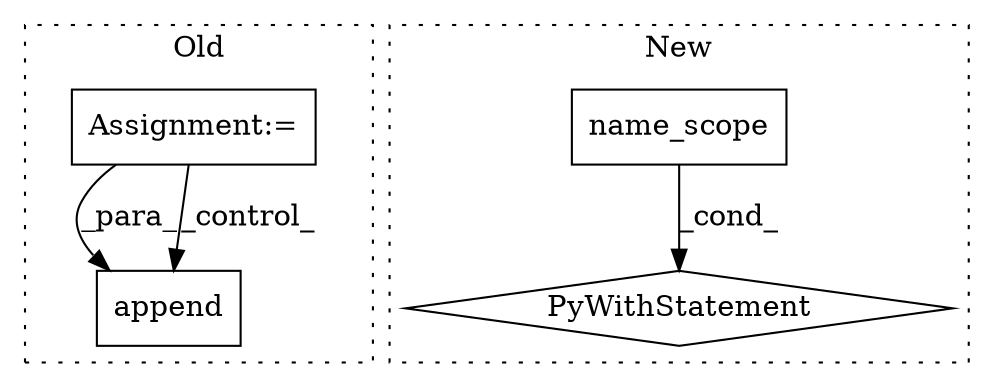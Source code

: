 digraph G {
subgraph cluster0 {
1 [label="append" a="32" s="91713,91758" l="7,1" shape="box"];
4 [label="Assignment:=" a="7" s="91584,91687" l="84,2" shape="box"];
label = "Old";
style="dotted";
}
subgraph cluster1 {
2 [label="name_scope" a="32" s="90779,90806" l="11,1" shape="box"];
3 [label="PyWithStatement" a="104" s="90758,90807" l="10,2" shape="diamond"];
label = "New";
style="dotted";
}
2 -> 3 [label="_cond_"];
4 -> 1 [label="_para_"];
4 -> 1 [label="_control_"];
}